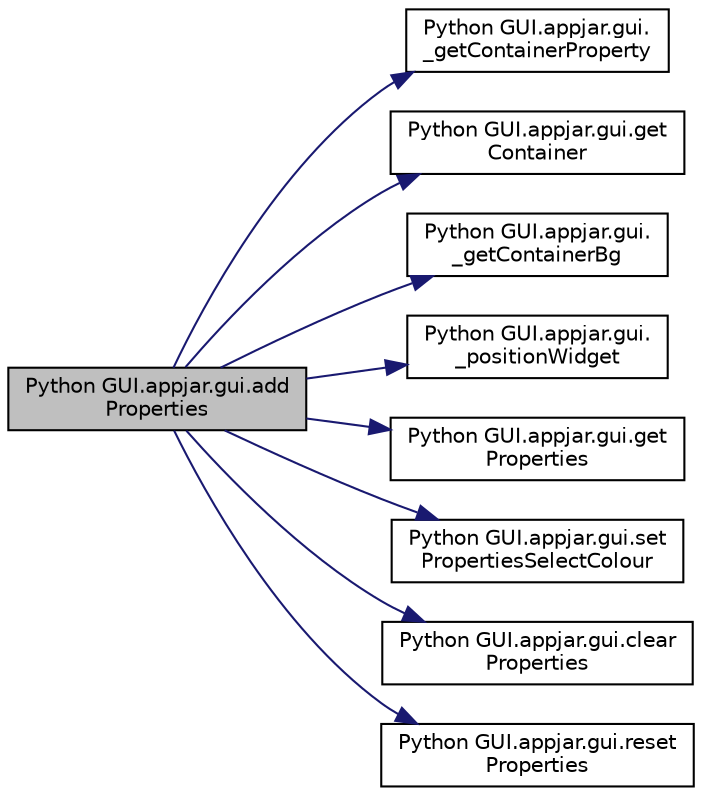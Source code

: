 digraph "Python GUI.appjar.gui.addProperties"
{
  edge [fontname="Helvetica",fontsize="10",labelfontname="Helvetica",labelfontsize="10"];
  node [fontname="Helvetica",fontsize="10",shape=record];
  rankdir="LR";
  Node696 [label="Python GUI.appjar.gui.add\lProperties",height=0.2,width=0.4,color="black", fillcolor="grey75", style="filled", fontcolor="black"];
  Node696 -> Node697 [color="midnightblue",fontsize="10",style="solid",fontname="Helvetica"];
  Node697 [label="Python GUI.appjar.gui.\l_getContainerProperty",height=0.2,width=0.4,color="black", fillcolor="white", style="filled",URL="$class_python_01_g_u_i_1_1appjar_1_1gui.html#aa0cf90816634eb9855a518e37d864ec1"];
  Node696 -> Node698 [color="midnightblue",fontsize="10",style="solid",fontname="Helvetica"];
  Node698 [label="Python GUI.appjar.gui.get\lContainer",height=0.2,width=0.4,color="black", fillcolor="white", style="filled",URL="$class_python_01_g_u_i_1_1appjar_1_1gui.html#aa89c83e95e3952f6cc39fc23dffa15ce"];
  Node696 -> Node699 [color="midnightblue",fontsize="10",style="solid",fontname="Helvetica"];
  Node699 [label="Python GUI.appjar.gui.\l_getContainerBg",height=0.2,width=0.4,color="black", fillcolor="white", style="filled",URL="$class_python_01_g_u_i_1_1appjar_1_1gui.html#a7ca2e28f0ccf3c5e00ca64676c496afd"];
  Node696 -> Node700 [color="midnightblue",fontsize="10",style="solid",fontname="Helvetica"];
  Node700 [label="Python GUI.appjar.gui.\l_positionWidget",height=0.2,width=0.4,color="black", fillcolor="white", style="filled",URL="$class_python_01_g_u_i_1_1appjar_1_1gui.html#a994cf4bbd47f434233271d3d8b0eb4c6"];
  Node696 -> Node701 [color="midnightblue",fontsize="10",style="solid",fontname="Helvetica"];
  Node701 [label="Python GUI.appjar.gui.get\lProperties",height=0.2,width=0.4,color="black", fillcolor="white", style="filled",URL="$class_python_01_g_u_i_1_1appjar_1_1gui.html#a1e7a0a7d7080bd44593ca190032b831d"];
  Node696 -> Node702 [color="midnightblue",fontsize="10",style="solid",fontname="Helvetica"];
  Node702 [label="Python GUI.appjar.gui.set\lPropertiesSelectColour",height=0.2,width=0.4,color="black", fillcolor="white", style="filled",URL="$class_python_01_g_u_i_1_1appjar_1_1gui.html#a6fa2522aa4e22703e49117de6ae144fc"];
  Node696 -> Node703 [color="midnightblue",fontsize="10",style="solid",fontname="Helvetica"];
  Node703 [label="Python GUI.appjar.gui.clear\lProperties",height=0.2,width=0.4,color="black", fillcolor="white", style="filled",URL="$class_python_01_g_u_i_1_1appjar_1_1gui.html#ae23f34a3dd359056ff8fdd898c3118b1"];
  Node696 -> Node704 [color="midnightblue",fontsize="10",style="solid",fontname="Helvetica"];
  Node704 [label="Python GUI.appjar.gui.reset\lProperties",height=0.2,width=0.4,color="black", fillcolor="white", style="filled",URL="$class_python_01_g_u_i_1_1appjar_1_1gui.html#a9bebed6fd7dad780cc05388672bc023e"];
}
